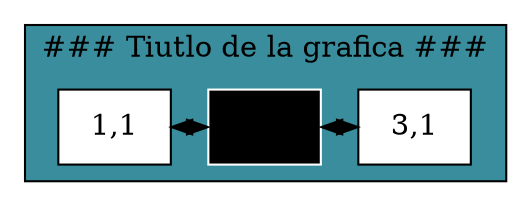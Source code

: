 digraph D{
    node[shape = box fillcolor = "FFEDBB" style = filled]
    
    subgraph cluster_p{
        label = "### Tiutlo de la grafica ###"
        bgcolor = "#398D9C"
        edge[dir = "both"]

        C1[label = "1,1", group=1, fillcolor = white]
        C2[label = "2,1", group=2, fillcolor = black, color = white];
        C3[label = "3,1", group=3, fillcolor = white];
        C1 -> C2;
        C2 -> C3
        {rank=same;C1;C2;C3}
    }




}